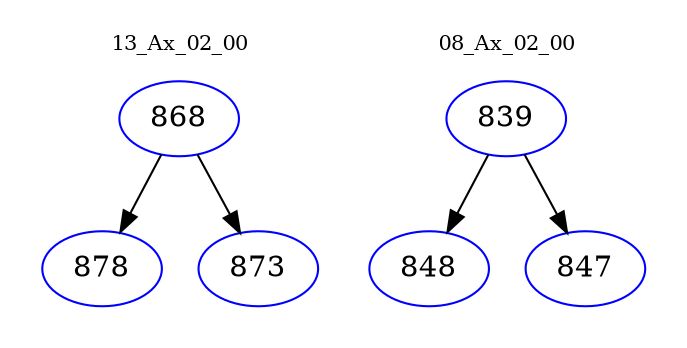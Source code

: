 digraph{
subgraph cluster_0 {
color = white
label = "13_Ax_02_00";
fontsize=10;
T0_868 [label="868", color="blue"]
T0_868 -> T0_878 [color="black"]
T0_878 [label="878", color="blue"]
T0_868 -> T0_873 [color="black"]
T0_873 [label="873", color="blue"]
}
subgraph cluster_1 {
color = white
label = "08_Ax_02_00";
fontsize=10;
T1_839 [label="839", color="blue"]
T1_839 -> T1_848 [color="black"]
T1_848 [label="848", color="blue"]
T1_839 -> T1_847 [color="black"]
T1_847 [label="847", color="blue"]
}
}
